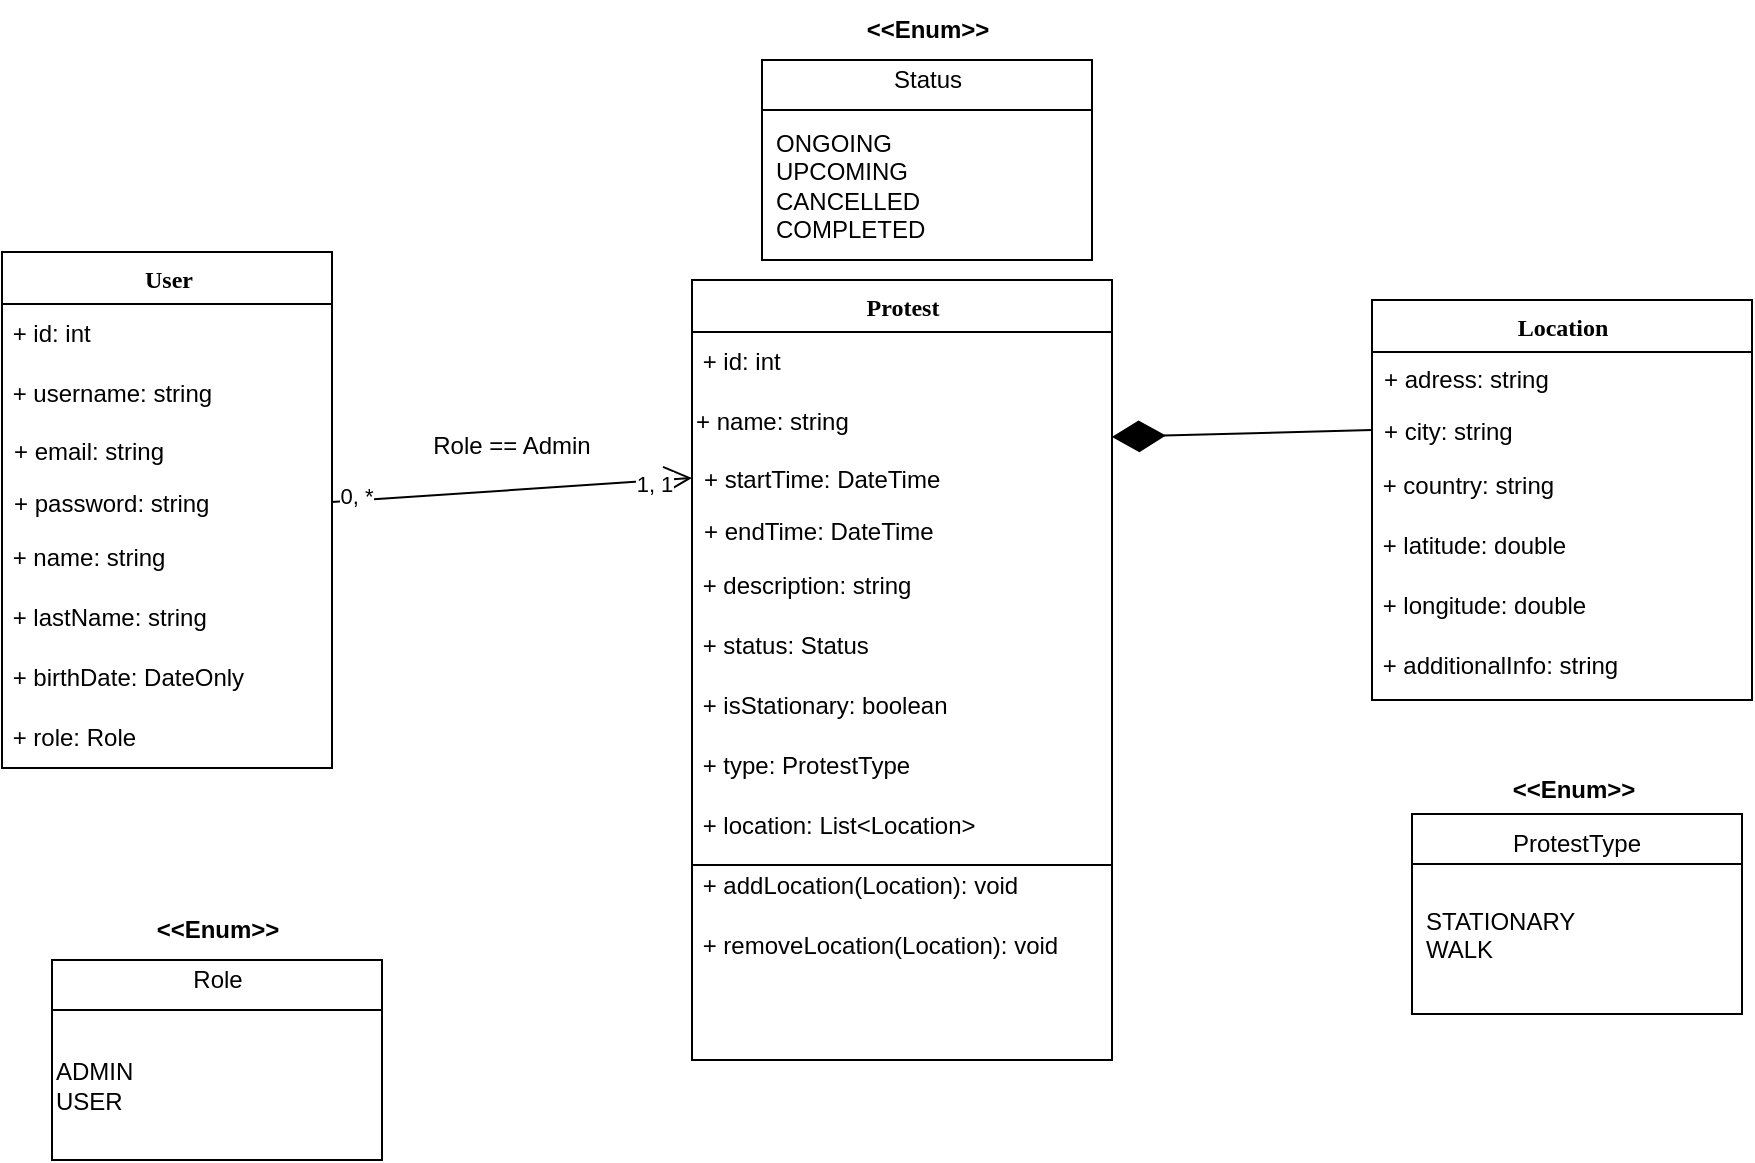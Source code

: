 <mxfile version="27.1.3">
  <diagram name="Page-1" id="6133507b-19e7-1e82-6fc7-422aa6c4b21f">
    <mxGraphModel dx="1042" dy="535" grid="1" gridSize="10" guides="1" tooltips="1" connect="1" arrows="1" fold="1" page="1" pageScale="1" pageWidth="1100" pageHeight="850" background="none" math="0" shadow="0">
      <root>
        <mxCell id="0" />
        <mxCell id="1" parent="0" />
        <mxCell id="78961159f06e98e8-17" value="User" style="swimlane;html=1;fontStyle=1;align=center;verticalAlign=top;childLayout=stackLayout;horizontal=1;startSize=26;horizontalStack=0;resizeParent=1;resizeLast=0;collapsible=1;marginBottom=0;swimlaneFillColor=#ffffff;rounded=0;shadow=0;comic=0;labelBackgroundColor=none;strokeWidth=1;fillColor=none;fontFamily=Verdana;fontSize=12" parent="1" vertex="1">
          <mxGeometry x="35" y="136" width="165" height="258" as="geometry" />
        </mxCell>
        <mxCell id="HDCbBx7a2_c1LJLe_Fb7-2" value="&amp;nbsp;+ id: int" style="text;html=1;align=left;verticalAlign=middle;whiteSpace=wrap;rounded=0;" parent="78961159f06e98e8-17" vertex="1">
          <mxGeometry y="26" width="165" height="30" as="geometry" />
        </mxCell>
        <mxCell id="GnXEz1Zj7fCYyaFuZ24C-9" value="&amp;nbsp;+ username: string" style="text;html=1;align=left;verticalAlign=middle;whiteSpace=wrap;rounded=0;" vertex="1" parent="78961159f06e98e8-17">
          <mxGeometry y="56" width="165" height="30" as="geometry" />
        </mxCell>
        <mxCell id="78961159f06e98e8-23" value="+ email: string" style="text;html=1;strokeColor=none;fillColor=none;align=left;verticalAlign=top;spacingLeft=4;spacingRight=4;whiteSpace=wrap;overflow=hidden;rotatable=0;points=[[0,0.5],[1,0.5]];portConstraint=eastwest;" parent="78961159f06e98e8-17" vertex="1">
          <mxGeometry y="86" width="165" height="26" as="geometry" />
        </mxCell>
        <mxCell id="78961159f06e98e8-24" value="+ password: string" style="text;html=1;strokeColor=none;fillColor=none;align=left;verticalAlign=top;spacingLeft=4;spacingRight=4;whiteSpace=wrap;overflow=hidden;rotatable=0;points=[[0,0.5],[1,0.5]];portConstraint=eastwest;" parent="78961159f06e98e8-17" vertex="1">
          <mxGeometry y="112" width="165" height="26" as="geometry" />
        </mxCell>
        <mxCell id="HDCbBx7a2_c1LJLe_Fb7-1" value="&amp;nbsp;+ name: string" style="text;html=1;align=left;verticalAlign=middle;whiteSpace=wrap;rounded=0;" parent="78961159f06e98e8-17" vertex="1">
          <mxGeometry y="138" width="165" height="30" as="geometry" />
        </mxCell>
        <mxCell id="HDCbBx7a2_c1LJLe_Fb7-3" value="&amp;nbsp;+ lastName: string" style="text;html=1;align=left;verticalAlign=middle;whiteSpace=wrap;rounded=0;" parent="78961159f06e98e8-17" vertex="1">
          <mxGeometry y="168" width="165" height="30" as="geometry" />
        </mxCell>
        <mxCell id="GnXEz1Zj7fCYyaFuZ24C-10" value="&amp;nbsp;+ birthDate: DateOnly" style="text;html=1;align=left;verticalAlign=middle;whiteSpace=wrap;rounded=0;" vertex="1" parent="78961159f06e98e8-17">
          <mxGeometry y="198" width="165" height="30" as="geometry" />
        </mxCell>
        <mxCell id="GnXEz1Zj7fCYyaFuZ24C-11" value="&amp;nbsp;+ role: Role" style="text;html=1;align=left;verticalAlign=middle;whiteSpace=wrap;rounded=0;" vertex="1" parent="78961159f06e98e8-17">
          <mxGeometry y="228" width="165" height="30" as="geometry" />
        </mxCell>
        <mxCell id="78961159f06e98e8-43" value="Protest" style="swimlane;html=1;fontStyle=1;align=center;verticalAlign=top;childLayout=stackLayout;horizontal=1;startSize=26;horizontalStack=0;resizeParent=1;resizeLast=0;collapsible=1;marginBottom=0;swimlaneFillColor=#ffffff;rounded=0;shadow=0;comic=0;labelBackgroundColor=none;strokeWidth=1;fillColor=none;fontFamily=Verdana;fontSize=12" parent="1" vertex="1">
          <mxGeometry x="380" y="150" width="210" height="390" as="geometry" />
        </mxCell>
        <mxCell id="1VN4Fp4XUfSa0wR-ucD8-18" value="&amp;nbsp;+ id: int" style="text;html=1;align=left;verticalAlign=middle;whiteSpace=wrap;rounded=0;" parent="78961159f06e98e8-43" vertex="1">
          <mxGeometry y="26" width="210" height="30" as="geometry" />
        </mxCell>
        <mxCell id="1VN4Fp4XUfSa0wR-ucD8-17" value="+ name: string" style="text;html=1;align=left;verticalAlign=middle;whiteSpace=wrap;rounded=0;" parent="78961159f06e98e8-43" vertex="1">
          <mxGeometry y="56" width="210" height="30" as="geometry" />
        </mxCell>
        <mxCell id="78961159f06e98e8-44" value="+ startTime: DateTime" style="text;html=1;strokeColor=none;fillColor=none;align=left;verticalAlign=top;spacingLeft=4;spacingRight=4;whiteSpace=wrap;overflow=hidden;rotatable=0;points=[[0,0.5],[1,0.5]];portConstraint=eastwest;" parent="78961159f06e98e8-43" vertex="1">
          <mxGeometry y="86" width="210" height="26" as="geometry" />
        </mxCell>
        <mxCell id="78961159f06e98e8-45" value="+ endTime: DateTime" style="text;html=1;strokeColor=none;fillColor=none;align=left;verticalAlign=top;spacingLeft=4;spacingRight=4;whiteSpace=wrap;overflow=hidden;rotatable=0;points=[[0,0.5],[1,0.5]];portConstraint=eastwest;" parent="78961159f06e98e8-43" vertex="1">
          <mxGeometry y="112" width="210" height="26" as="geometry" />
        </mxCell>
        <mxCell id="1VN4Fp4XUfSa0wR-ucD8-10" value="&amp;nbsp;+ description: string" style="text;html=1;align=left;verticalAlign=middle;whiteSpace=wrap;rounded=0;" parent="78961159f06e98e8-43" vertex="1">
          <mxGeometry y="138" width="210" height="30" as="geometry" />
        </mxCell>
        <mxCell id="1VN4Fp4XUfSa0wR-ucD8-11" value="&amp;nbsp;+ status: Status" style="text;html=1;align=left;verticalAlign=middle;whiteSpace=wrap;rounded=0;" parent="78961159f06e98e8-43" vertex="1">
          <mxGeometry y="168" width="210" height="30" as="geometry" />
        </mxCell>
        <mxCell id="1VN4Fp4XUfSa0wR-ucD8-26" value="&amp;nbsp;+ isStationary: boolean" style="text;html=1;align=left;verticalAlign=middle;whiteSpace=wrap;rounded=0;" parent="78961159f06e98e8-43" vertex="1">
          <mxGeometry y="198" width="210" height="30" as="geometry" />
        </mxCell>
        <mxCell id="1VN4Fp4XUfSa0wR-ucD8-27" value="&amp;nbsp;+ type: ProtestType" style="text;html=1;align=left;verticalAlign=middle;whiteSpace=wrap;rounded=0;" parent="78961159f06e98e8-43" vertex="1">
          <mxGeometry y="228" width="210" height="30" as="geometry" />
        </mxCell>
        <mxCell id="1VN4Fp4XUfSa0wR-ucD8-28" value="&amp;nbsp;+ location: List&amp;lt;Location&amp;gt;" style="text;html=1;align=left;verticalAlign=middle;whiteSpace=wrap;rounded=0;" parent="78961159f06e98e8-43" vertex="1">
          <mxGeometry y="258" width="210" height="30" as="geometry" />
        </mxCell>
        <mxCell id="GnXEz1Zj7fCYyaFuZ24C-7" value="&amp;nbsp;+ addLocation(Location): void" style="text;html=1;align=left;verticalAlign=middle;whiteSpace=wrap;rounded=0;" vertex="1" parent="78961159f06e98e8-43">
          <mxGeometry y="288" width="210" height="30" as="geometry" />
        </mxCell>
        <mxCell id="GnXEz1Zj7fCYyaFuZ24C-8" value="&amp;nbsp;+ removeLocation(Location): void" style="text;html=1;align=left;verticalAlign=middle;whiteSpace=wrap;rounded=0;" vertex="1" parent="78961159f06e98e8-43">
          <mxGeometry y="318" width="210" height="30" as="geometry" />
        </mxCell>
        <mxCell id="78961159f06e98e8-95" value="Location" style="swimlane;html=1;fontStyle=1;align=center;verticalAlign=top;childLayout=stackLayout;horizontal=1;startSize=26;horizontalStack=0;resizeParent=1;resizeLast=0;collapsible=1;marginBottom=0;swimlaneFillColor=#ffffff;rounded=0;shadow=0;comic=0;labelBackgroundColor=none;strokeWidth=1;fillColor=none;fontFamily=Verdana;fontSize=12" parent="1" vertex="1">
          <mxGeometry x="720" y="160" width="190" height="200" as="geometry" />
        </mxCell>
        <mxCell id="78961159f06e98e8-96" value="+ adress: string" style="text;html=1;strokeColor=none;fillColor=none;align=left;verticalAlign=top;spacingLeft=4;spacingRight=4;whiteSpace=wrap;overflow=hidden;rotatable=0;points=[[0,0.5],[1,0.5]];portConstraint=eastwest;" parent="78961159f06e98e8-95" vertex="1">
          <mxGeometry y="26" width="190" height="26" as="geometry" />
        </mxCell>
        <mxCell id="78961159f06e98e8-102" value="+ city: string" style="text;html=1;strokeColor=none;fillColor=none;align=left;verticalAlign=top;spacingLeft=4;spacingRight=4;whiteSpace=wrap;overflow=hidden;rotatable=0;points=[[0,0.5],[1,0.5]];portConstraint=eastwest;" parent="78961159f06e98e8-95" vertex="1">
          <mxGeometry y="52" width="190" height="26" as="geometry" />
        </mxCell>
        <mxCell id="GnXEz1Zj7fCYyaFuZ24C-1" value="&amp;nbsp;+ country: string" style="text;html=1;align=left;verticalAlign=middle;whiteSpace=wrap;rounded=0;" vertex="1" parent="78961159f06e98e8-95">
          <mxGeometry y="78" width="190" height="30" as="geometry" />
        </mxCell>
        <mxCell id="GnXEz1Zj7fCYyaFuZ24C-2" value="&amp;nbsp;+ latitude: double&amp;nbsp;" style="text;html=1;align=left;verticalAlign=middle;whiteSpace=wrap;rounded=0;" vertex="1" parent="78961159f06e98e8-95">
          <mxGeometry y="108" width="190" height="30" as="geometry" />
        </mxCell>
        <mxCell id="GnXEz1Zj7fCYyaFuZ24C-3" value="&amp;nbsp;+ longitude: double" style="text;html=1;align=left;verticalAlign=middle;whiteSpace=wrap;rounded=0;" vertex="1" parent="78961159f06e98e8-95">
          <mxGeometry y="138" width="190" height="30" as="geometry" />
        </mxCell>
        <mxCell id="GnXEz1Zj7fCYyaFuZ24C-4" value="&amp;nbsp;+ additionalInfo: string" style="text;html=1;align=left;verticalAlign=middle;whiteSpace=wrap;rounded=0;" vertex="1" parent="78961159f06e98e8-95">
          <mxGeometry y="168" width="190" height="30" as="geometry" />
        </mxCell>
        <mxCell id="1VN4Fp4XUfSa0wR-ucD8-12" value="" style="rounded=0;whiteSpace=wrap;html=1;" parent="1" vertex="1">
          <mxGeometry x="415" y="40" width="165" height="100" as="geometry" />
        </mxCell>
        <mxCell id="1VN4Fp4XUfSa0wR-ucD8-13" value="&lt;b&gt;&amp;lt;&amp;lt;Enum&amp;gt;&amp;gt;&lt;/b&gt;" style="text;html=1;align=center;verticalAlign=middle;whiteSpace=wrap;rounded=0;" parent="1" vertex="1">
          <mxGeometry x="467.5" y="10" width="60" height="30" as="geometry" />
        </mxCell>
        <mxCell id="1VN4Fp4XUfSa0wR-ucD8-14" value="" style="endArrow=none;html=1;rounded=0;entryX=1;entryY=0.25;entryDx=0;entryDy=0;exitX=0;exitY=0.25;exitDx=0;exitDy=0;" parent="1" source="1VN4Fp4XUfSa0wR-ucD8-12" target="1VN4Fp4XUfSa0wR-ucD8-12" edge="1">
          <mxGeometry width="50" height="50" relative="1" as="geometry">
            <mxPoint x="310" y="100" as="sourcePoint" />
            <mxPoint x="360" y="50" as="targetPoint" />
          </mxGeometry>
        </mxCell>
        <mxCell id="1VN4Fp4XUfSa0wR-ucD8-15" value="Status" style="text;html=1;align=center;verticalAlign=middle;whiteSpace=wrap;rounded=0;" parent="1" vertex="1">
          <mxGeometry x="467.5" y="40" width="60" height="20" as="geometry" />
        </mxCell>
        <mxCell id="1VN4Fp4XUfSa0wR-ucD8-16" value="ONGOING&lt;br&gt;UPCOMING&lt;br&gt;CANCELLED&lt;br&gt;COMPLETED" style="text;html=1;align=left;verticalAlign=middle;whiteSpace=wrap;rounded=0;" parent="1" vertex="1">
          <mxGeometry x="420" y="80" width="75" height="45" as="geometry" />
        </mxCell>
        <mxCell id="1VN4Fp4XUfSa0wR-ucD8-21" value="" style="rounded=0;whiteSpace=wrap;html=1;" parent="1" vertex="1">
          <mxGeometry x="740" y="417" width="165" height="100" as="geometry" />
        </mxCell>
        <mxCell id="1VN4Fp4XUfSa0wR-ucD8-22" value="&lt;b&gt;&amp;lt;&amp;lt;Enum&amp;gt;&amp;gt;&lt;/b&gt;" style="text;html=1;align=center;verticalAlign=middle;whiteSpace=wrap;rounded=0;" parent="1" vertex="1">
          <mxGeometry x="791.25" y="390" width="60" height="30" as="geometry" />
        </mxCell>
        <mxCell id="1VN4Fp4XUfSa0wR-ucD8-23" value="" style="endArrow=none;html=1;rounded=0;entryX=1;entryY=0.25;entryDx=0;entryDy=0;exitX=0;exitY=0.25;exitDx=0;exitDy=0;" parent="1" source="1VN4Fp4XUfSa0wR-ucD8-21" target="1VN4Fp4XUfSa0wR-ucD8-21" edge="1">
          <mxGeometry width="50" height="50" relative="1" as="geometry">
            <mxPoint x="565" y="392" as="sourcePoint" />
            <mxPoint x="615" y="342" as="targetPoint" />
          </mxGeometry>
        </mxCell>
        <mxCell id="1VN4Fp4XUfSa0wR-ucD8-24" value="ProtestType" style="text;html=1;align=center;verticalAlign=middle;whiteSpace=wrap;rounded=0;" parent="1" vertex="1">
          <mxGeometry x="791.25" y="422" width="62.5" height="20" as="geometry" />
        </mxCell>
        <mxCell id="1VN4Fp4XUfSa0wR-ucD8-25" value="STATIONARY&lt;br&gt;WALK&lt;br&gt;&lt;div&gt;&lt;br&gt;&lt;/div&gt;" style="text;html=1;align=left;verticalAlign=middle;whiteSpace=wrap;rounded=0;" parent="1" vertex="1">
          <mxGeometry x="745" y="462" width="75" height="45" as="geometry" />
        </mxCell>
        <mxCell id="1VN4Fp4XUfSa0wR-ucD8-29" value="" style="endArrow=diamondThin;endFill=1;endSize=24;html=1;rounded=0;entryX=1;entryY=0.75;entryDx=0;entryDy=0;exitX=0;exitY=0.5;exitDx=0;exitDy=0;" parent="1" source="78961159f06e98e8-102" target="1VN4Fp4XUfSa0wR-ucD8-17" edge="1">
          <mxGeometry width="160" relative="1" as="geometry">
            <mxPoint x="940" y="50" as="sourcePoint" />
            <mxPoint x="1100" y="50" as="targetPoint" />
          </mxGeometry>
        </mxCell>
        <mxCell id="1VN4Fp4XUfSa0wR-ucD8-31" value="" style="endArrow=open;endFill=1;endSize=12;html=1;rounded=0;exitX=1;exitY=0.5;exitDx=0;exitDy=0;entryX=0;entryY=0.5;entryDx=0;entryDy=0;" parent="1" source="78961159f06e98e8-24" target="78961159f06e98e8-44" edge="1">
          <mxGeometry width="160" relative="1" as="geometry">
            <mxPoint x="280" y="260" as="sourcePoint" />
            <mxPoint x="440" y="260" as="targetPoint" />
          </mxGeometry>
        </mxCell>
        <mxCell id="1VN4Fp4XUfSa0wR-ucD8-32" value="0, *" style="edgeLabel;html=1;align=center;verticalAlign=middle;resizable=0;points=[];" parent="1VN4Fp4XUfSa0wR-ucD8-31" vertex="1" connectable="0">
          <mxGeometry x="-0.865" y="2" relative="1" as="geometry">
            <mxPoint as="offset" />
          </mxGeometry>
        </mxCell>
        <mxCell id="1VN4Fp4XUfSa0wR-ucD8-33" value="1, 1" style="edgeLabel;html=1;align=center;verticalAlign=middle;resizable=0;points=[];" parent="1VN4Fp4XUfSa0wR-ucD8-31" vertex="1" connectable="0">
          <mxGeometry x="0.792" y="-1" relative="1" as="geometry">
            <mxPoint as="offset" />
          </mxGeometry>
        </mxCell>
        <mxCell id="GnXEz1Zj7fCYyaFuZ24C-6" value="" style="endArrow=none;html=1;rounded=0;entryX=1;entryY=0.75;entryDx=0;entryDy=0;exitX=0;exitY=0.75;exitDx=0;exitDy=0;" edge="1" parent="1" source="78961159f06e98e8-43" target="78961159f06e98e8-43">
          <mxGeometry width="50" height="50" relative="1" as="geometry">
            <mxPoint x="340" y="470" as="sourcePoint" />
            <mxPoint x="390" y="420" as="targetPoint" />
          </mxGeometry>
        </mxCell>
        <mxCell id="GnXEz1Zj7fCYyaFuZ24C-12" value="" style="rounded=0;whiteSpace=wrap;html=1;" vertex="1" parent="1">
          <mxGeometry x="60" y="490" width="165" height="100" as="geometry" />
        </mxCell>
        <mxCell id="GnXEz1Zj7fCYyaFuZ24C-13" value="&lt;b&gt;&amp;lt;&amp;lt;Enum&amp;gt;&amp;gt;&lt;/b&gt;" style="text;html=1;align=center;verticalAlign=middle;whiteSpace=wrap;rounded=0;" vertex="1" parent="1">
          <mxGeometry x="112.5" y="460" width="60" height="30" as="geometry" />
        </mxCell>
        <mxCell id="GnXEz1Zj7fCYyaFuZ24C-14" value="" style="endArrow=none;html=1;rounded=0;entryX=1;entryY=0.25;entryDx=0;entryDy=0;exitX=0;exitY=0.25;exitDx=0;exitDy=0;" edge="1" parent="1" source="GnXEz1Zj7fCYyaFuZ24C-12" target="GnXEz1Zj7fCYyaFuZ24C-12">
          <mxGeometry width="50" height="50" relative="1" as="geometry">
            <mxPoint x="-45" y="550" as="sourcePoint" />
            <mxPoint x="5" y="500" as="targetPoint" />
          </mxGeometry>
        </mxCell>
        <mxCell id="GnXEz1Zj7fCYyaFuZ24C-15" value="Role" style="text;html=1;align=center;verticalAlign=middle;whiteSpace=wrap;rounded=0;" vertex="1" parent="1">
          <mxGeometry x="112.5" y="490" width="60" height="20" as="geometry" />
        </mxCell>
        <mxCell id="GnXEz1Zj7fCYyaFuZ24C-16" value="ADMIN&lt;br&gt;USER" style="text;html=1;align=left;verticalAlign=middle;whiteSpace=wrap;rounded=0;" vertex="1" parent="1">
          <mxGeometry x="60" y="530" width="75" height="45" as="geometry" />
        </mxCell>
        <mxCell id="GnXEz1Zj7fCYyaFuZ24C-17" value="Role == Admin" style="text;html=1;align=center;verticalAlign=middle;whiteSpace=wrap;rounded=0;" vertex="1" parent="1">
          <mxGeometry x="240" y="218" width="100" height="30" as="geometry" />
        </mxCell>
      </root>
    </mxGraphModel>
  </diagram>
</mxfile>
